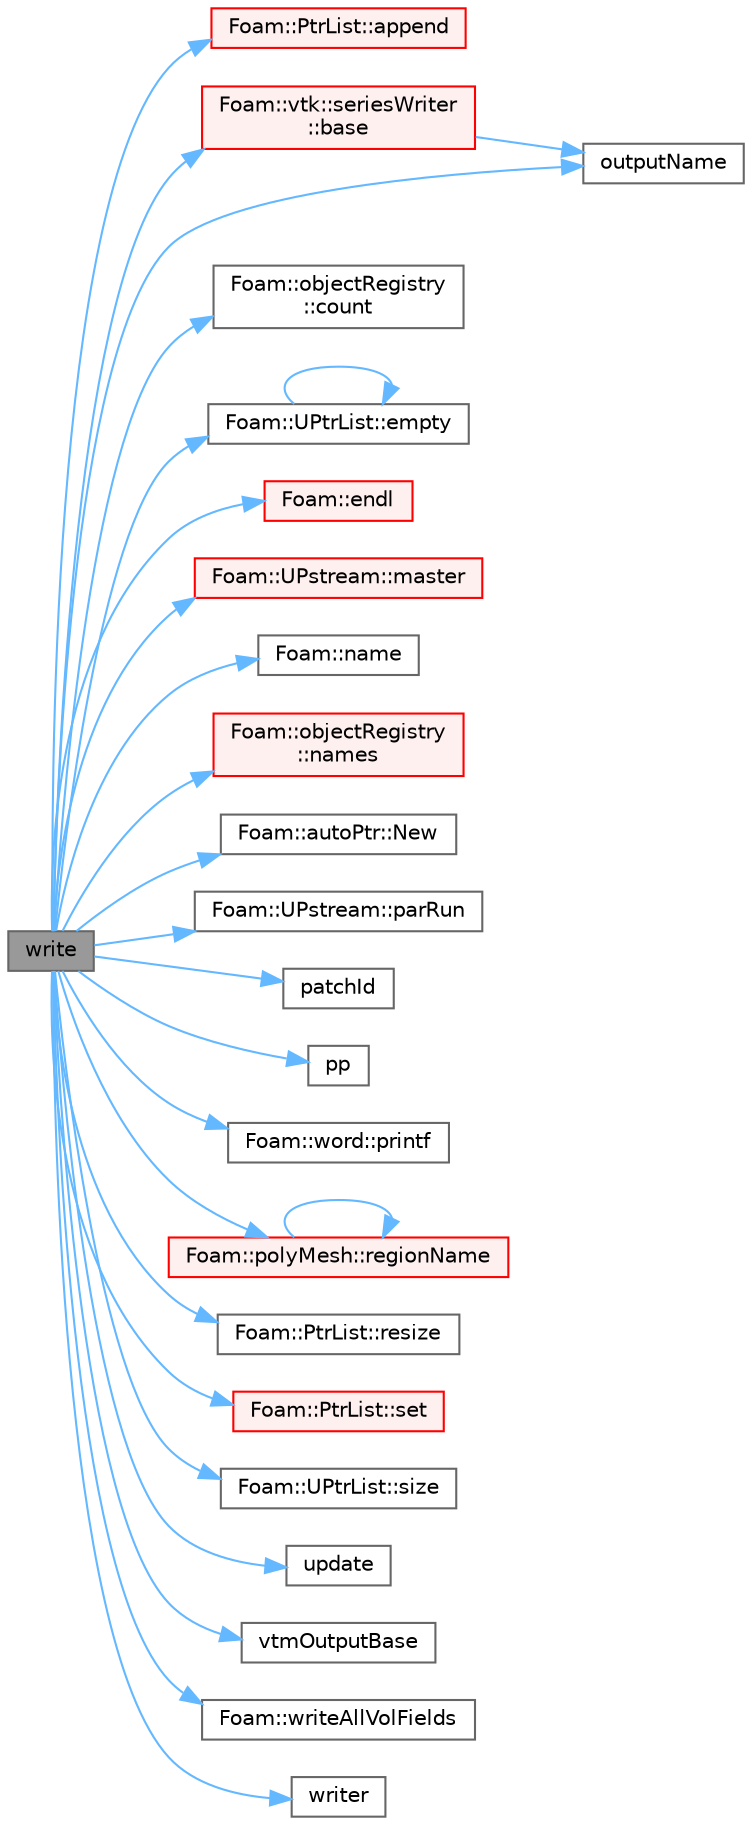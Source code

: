 digraph "write"
{
 // LATEX_PDF_SIZE
  bgcolor="transparent";
  edge [fontname=Helvetica,fontsize=10,labelfontname=Helvetica,labelfontsize=10];
  node [fontname=Helvetica,fontsize=10,shape=box,height=0.2,width=0.4];
  rankdir="LR";
  Node1 [id="Node000001",label="write",height=0.2,width=0.4,color="gray40", fillcolor="grey60", style="filled", fontcolor="black",tooltip=" "];
  Node1 -> Node2 [id="edge1_Node000001_Node000002",color="steelblue1",style="solid",tooltip=" "];
  Node2 [id="Node000002",label="Foam::PtrList::append",height=0.2,width=0.4,color="red", fillcolor="#FFF0F0", style="filled",URL="$classFoam_1_1PtrList.html#a9846c2ecbc3f323d5dc356dedb2c6cbd",tooltip=" "];
  Node1 -> Node6 [id="edge2_Node000001_Node000006",color="steelblue1",style="solid",tooltip=" "];
  Node6 [id="Node000006",label="Foam::vtk::seriesWriter\l::base",height=0.2,width=0.4,color="red", fillcolor="#FFF0F0", style="filled",URL="$classFoam_1_1vtk_1_1seriesWriter.html#a8877185c8b8b0b4780d52e2485176522",tooltip=" "];
  Node6 -> Node8 [id="edge3_Node000006_Node000008",color="steelblue1",style="solid",tooltip=" "];
  Node8 [id="Node000008",label="outputName",height=0.2,width=0.4,color="grey40", fillcolor="white", style="filled",URL="$faMeshWriteEdgesOBJ_8H.html#abc0ada01686454d29e4448a76b8c96ed",tooltip=" "];
  Node1 -> Node9 [id="edge4_Node000001_Node000009",color="steelblue1",style="solid",tooltip=" "];
  Node9 [id="Node000009",label="Foam::objectRegistry\l::count",height=0.2,width=0.4,color="grey40", fillcolor="white", style="filled",URL="$classFoam_1_1objectRegistry.html#aea8e3b2ddc116403bae9df28c5d61408",tooltip=" "];
  Node1 -> Node10 [id="edge5_Node000001_Node000010",color="steelblue1",style="solid",tooltip=" "];
  Node10 [id="Node000010",label="Foam::UPtrList::empty",height=0.2,width=0.4,color="grey40", fillcolor="white", style="filled",URL="$classFoam_1_1UPtrList.html#a3f6fc5de06a318920d84f3c3742db07f",tooltip=" "];
  Node10 -> Node10 [id="edge6_Node000010_Node000010",color="steelblue1",style="solid",tooltip=" "];
  Node1 -> Node11 [id="edge7_Node000001_Node000011",color="steelblue1",style="solid",tooltip=" "];
  Node11 [id="Node000011",label="Foam::endl",height=0.2,width=0.4,color="red", fillcolor="#FFF0F0", style="filled",URL="$namespaceFoam.html#a7d5eca45a323264dc5fe811500ebda47",tooltip=" "];
  Node1 -> Node15 [id="edge8_Node000001_Node000015",color="steelblue1",style="solid",tooltip=" "];
  Node15 [id="Node000015",label="Foam::UPstream::master",height=0.2,width=0.4,color="red", fillcolor="#FFF0F0", style="filled",URL="$classFoam_1_1UPstream.html#a60159c36fcc2e247e0cb24b89914f1e4",tooltip=" "];
  Node1 -> Node17 [id="edge9_Node000001_Node000017",color="steelblue1",style="solid",tooltip=" "];
  Node17 [id="Node000017",label="Foam::name",height=0.2,width=0.4,color="grey40", fillcolor="white", style="filled",URL="$namespaceFoam.html#accde1bf3e2a4105cca868012a680afbe",tooltip=" "];
  Node1 -> Node18 [id="edge10_Node000001_Node000018",color="steelblue1",style="solid",tooltip=" "];
  Node18 [id="Node000018",label="Foam::objectRegistry\l::names",height=0.2,width=0.4,color="red", fillcolor="#FFF0F0", style="filled",URL="$classFoam_1_1objectRegistry.html#ada6aa4fc7adb36994dc5e27d319a3acc",tooltip=" "];
  Node1 -> Node20 [id="edge11_Node000001_Node000020",color="steelblue1",style="solid",tooltip=" "];
  Node20 [id="Node000020",label="Foam::autoPtr::New",height=0.2,width=0.4,color="grey40", fillcolor="white", style="filled",URL="$classFoam_1_1autoPtr.html#aaea33ebc504bdca5b97f88a0aea57d4e",tooltip=" "];
  Node1 -> Node8 [id="edge12_Node000001_Node000008",color="steelblue1",style="solid",tooltip=" "];
  Node1 -> Node21 [id="edge13_Node000001_Node000021",color="steelblue1",style="solid",tooltip=" "];
  Node21 [id="Node000021",label="Foam::UPstream::parRun",height=0.2,width=0.4,color="grey40", fillcolor="white", style="filled",URL="$classFoam_1_1UPstream.html#afb8def01c77f71ab69d0bf95b9fb0321",tooltip=" "];
  Node1 -> Node22 [id="edge14_Node000001_Node000022",color="steelblue1",style="solid",tooltip=" "];
  Node22 [id="Node000022",label="patchId",height=0.2,width=0.4,color="grey40", fillcolor="white", style="filled",URL="$interrogateWallPatches_8H.html#a331bf146c76d695e9b2b9d4e7e1ebd2c",tooltip=" "];
  Node1 -> Node23 [id="edge15_Node000001_Node000023",color="steelblue1",style="solid",tooltip=" "];
  Node23 [id="Node000023",label="pp",height=0.2,width=0.4,color="grey40", fillcolor="white", style="filled",URL="$checkPatchTopology_8H.html#a62bd17b324c5b9481f03d4b6d6e09f88",tooltip=" "];
  Node1 -> Node24 [id="edge16_Node000001_Node000024",color="steelblue1",style="solid",tooltip=" "];
  Node24 [id="Node000024",label="Foam::word::printf",height=0.2,width=0.4,color="grey40", fillcolor="white", style="filled",URL="$classFoam_1_1word.html#a5c7ae7f9ac7c20046b064de7cd5dd9da",tooltip=" "];
  Node1 -> Node25 [id="edge17_Node000001_Node000025",color="steelblue1",style="solid",tooltip=" "];
  Node25 [id="Node000025",label="Foam::polyMesh::regionName",height=0.2,width=0.4,color="red", fillcolor="#FFF0F0", style="filled",URL="$classFoam_1_1polyMesh.html#ae2b574ea57b3b2426a78da3b944d3170",tooltip=" "];
  Node25 -> Node25 [id="edge18_Node000025_Node000025",color="steelblue1",style="solid",tooltip=" "];
  Node1 -> Node27 [id="edge19_Node000001_Node000027",color="steelblue1",style="solid",tooltip=" "];
  Node27 [id="Node000027",label="Foam::PtrList::resize",height=0.2,width=0.4,color="grey40", fillcolor="white", style="filled",URL="$classFoam_1_1PtrList.html#af4e0ad67cce84dd8126a19abedad9d56",tooltip=" "];
  Node1 -> Node28 [id="edge20_Node000001_Node000028",color="steelblue1",style="solid",tooltip=" "];
  Node28 [id="Node000028",label="Foam::PtrList::set",height=0.2,width=0.4,color="red", fillcolor="#FFF0F0", style="filled",URL="$classFoam_1_1PtrList.html#a0e0a32f842b05e1d69f10292dc27198a",tooltip=" "];
  Node1 -> Node31 [id="edge21_Node000001_Node000031",color="steelblue1",style="solid",tooltip=" "];
  Node31 [id="Node000031",label="Foam::UPtrList::size",height=0.2,width=0.4,color="grey40", fillcolor="white", style="filled",URL="$classFoam_1_1UPtrList.html#a95603446b248fe1ecf5dc59bcc2eaff0",tooltip=" "];
  Node1 -> Node32 [id="edge22_Node000001_Node000032",color="steelblue1",style="solid",tooltip=" "];
  Node32 [id="Node000032",label="update",height=0.2,width=0.4,color="grey40", fillcolor="white", style="filled",URL="$compressible_2rhoSimpleFoam_2overRhoSimpleFoam_2createUpdatedDynamicFvMesh_8H.html#a889f43bfa1d003bd427ded01bf89e176",tooltip=" "];
  Node1 -> Node33 [id="edge23_Node000001_Node000033",color="steelblue1",style="solid",tooltip=" "];
  Node33 [id="Node000033",label="vtmOutputBase",height=0.2,width=0.4,color="grey40", fillcolor="white", style="filled",URL="$convertProcessorPatches_8H.html#a543b61d37222837749000328d457bd7a",tooltip=" "];
  Node1 -> Node34 [id="edge24_Node000001_Node000034",color="steelblue1",style="solid",tooltip=" "];
  Node34 [id="Node000034",label="Foam::writeAllVolFields",height=0.2,width=0.4,color="grey40", fillcolor="white", style="filled",URL="$namespaceFoam.html#a30736f72f7ed7058ab79eb04ab0f890e",tooltip=" "];
  Node1 -> Node35 [id="edge25_Node000001_Node000035",color="steelblue1",style="solid",tooltip=" "];
  Node35 [id="Node000035",label="writer",height=0.2,width=0.4,color="grey40", fillcolor="white", style="filled",URL="$checkFaMesh_2faMeshWriteVTK_8H.html#a710e01d6eee60adac6cde283f277fcce",tooltip=" "];
}
